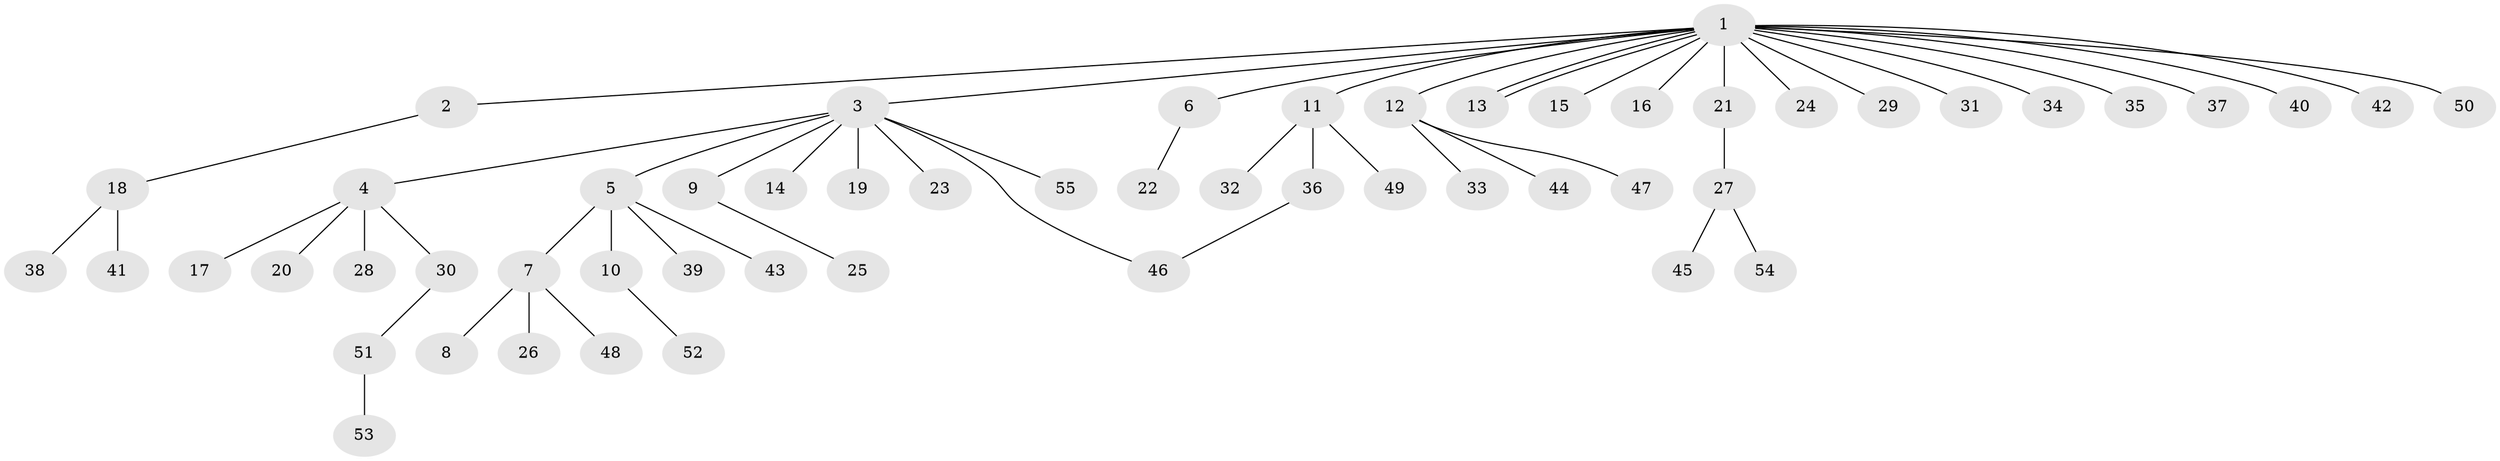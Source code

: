 // coarse degree distribution, {16: 0.030303030303030304, 7: 0.030303030303030304, 3: 0.15151515151515152, 1: 0.7272727272727273, 2: 0.06060606060606061}
// Generated by graph-tools (version 1.1) at 2025/18/03/04/25 18:18:06]
// undirected, 55 vertices, 56 edges
graph export_dot {
graph [start="1"]
  node [color=gray90,style=filled];
  1;
  2;
  3;
  4;
  5;
  6;
  7;
  8;
  9;
  10;
  11;
  12;
  13;
  14;
  15;
  16;
  17;
  18;
  19;
  20;
  21;
  22;
  23;
  24;
  25;
  26;
  27;
  28;
  29;
  30;
  31;
  32;
  33;
  34;
  35;
  36;
  37;
  38;
  39;
  40;
  41;
  42;
  43;
  44;
  45;
  46;
  47;
  48;
  49;
  50;
  51;
  52;
  53;
  54;
  55;
  1 -- 2;
  1 -- 3;
  1 -- 6;
  1 -- 11;
  1 -- 12;
  1 -- 13;
  1 -- 13;
  1 -- 15;
  1 -- 16;
  1 -- 21;
  1 -- 24;
  1 -- 29;
  1 -- 31;
  1 -- 34;
  1 -- 35;
  1 -- 37;
  1 -- 40;
  1 -- 42;
  1 -- 50;
  2 -- 18;
  3 -- 4;
  3 -- 5;
  3 -- 9;
  3 -- 14;
  3 -- 19;
  3 -- 23;
  3 -- 46;
  3 -- 55;
  4 -- 17;
  4 -- 20;
  4 -- 28;
  4 -- 30;
  5 -- 7;
  5 -- 10;
  5 -- 39;
  5 -- 43;
  6 -- 22;
  7 -- 8;
  7 -- 26;
  7 -- 48;
  9 -- 25;
  10 -- 52;
  11 -- 32;
  11 -- 36;
  11 -- 49;
  12 -- 33;
  12 -- 44;
  12 -- 47;
  18 -- 38;
  18 -- 41;
  21 -- 27;
  27 -- 45;
  27 -- 54;
  30 -- 51;
  36 -- 46;
  51 -- 53;
}
